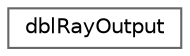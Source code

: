 digraph "Graphical Class Hierarchy"
{
 // LATEX_PDF_SIZE
  bgcolor="transparent";
  edge [fontname=Helvetica,fontsize=10,labelfontname=Helvetica,labelfontsize=10];
  node [fontname=Helvetica,fontsize=10,shape=box,height=0.2,width=0.4];
  rankdir="LR";
  Node0 [id="Node000000",label="dblRayOutput",height=0.2,width=0.4,color="grey40", fillcolor="white", style="filled",URL="$structdblRayOutput.html",tooltip=" "];
}
